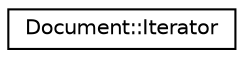 digraph "Graphical Class Hierarchy"
{
  edge [fontname="Helvetica",fontsize="10",labelfontname="Helvetica",labelfontsize="10"];
  node [fontname="Helvetica",fontsize="10",shape=record];
  rankdir="LR";
  Node0 [label="Document::Iterator",height=0.2,width=0.4,color="black", fillcolor="white", style="filled",URL="$classDocument_1_1Iterator.html"];
}
